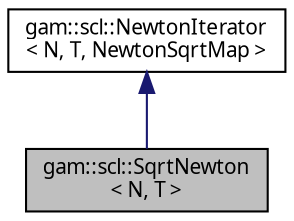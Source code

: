 digraph "gam::scl::SqrtNewton&lt; N, T &gt;"
{
 // LATEX_PDF_SIZE
  bgcolor="transparent";
  edge [fontname="FreeSans.ttf",fontsize="10",labelfontname="FreeSans.ttf",labelfontsize="10"];
  node [fontname="FreeSans.ttf",fontsize="10",shape=record];
  Node1 [label="gam::scl::SqrtNewton\l\< N, T \>",height=0.2,width=0.4,color="black", fillcolor="grey75", style="filled", fontcolor="black",tooltip=" "];
  Node2 -> Node1 [dir="back",color="midnightblue",fontsize="10",style="solid",fontname="FreeSans.ttf"];
  Node2 [label="gam::scl::NewtonIterator\l\< N, T, NewtonSqrtMap \>",height=0.2,width=0.4,color="black",URL="$structgam_1_1scl_1_1_newton_iterator.html",tooltip=" "];
}
